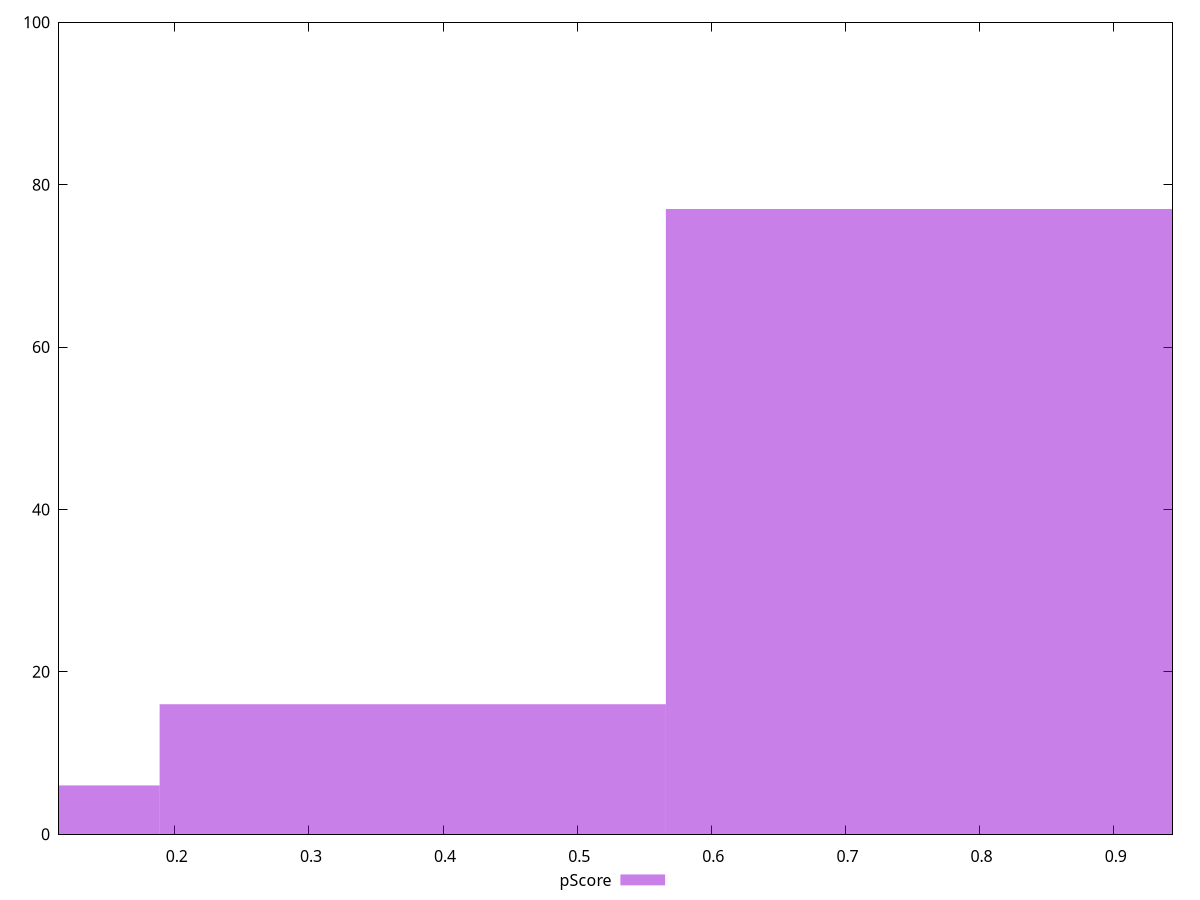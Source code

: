 reset

$pScore <<EOF
0.754862182455598 77
0.377431091227799 16
0 6
1.132293273683397 1
EOF

set key outside below
set boxwidth 0.377431091227799
set xrange [0.11369705921491419:0.9438719467839161]
set yrange [0:100]
set trange [0:100]
set style fill transparent solid 0.5 noborder
set terminal svg size 640, 490 enhanced background rgb 'white'
set output "reprap/first-contentful-paint/samples/pages+cached+noexternal+nomedia/pScore/histogram.svg"

plot $pScore title "pScore" with boxes

reset
